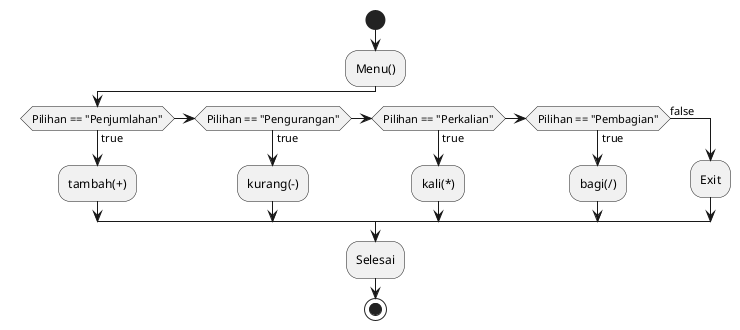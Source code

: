 @startuml

start
:Menu();
if (Pilihan == "Penjumlahan") then (true)
  :tambah(+);
elseif (Pilihan == "Pengurangan") then (true)
  :kurang(-);
elseif (Pilihan == "Perkalian") then (true)
  :kali(*);
elseif (Pilihan == "Pembagian") then (true)
  :bagi(/);
else (false)
  :Exit;
endif
:Selesai;
stop

@enduml
